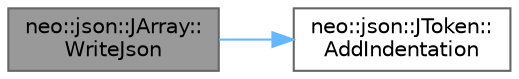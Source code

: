 digraph "neo::json::JArray::WriteJson"
{
 // LATEX_PDF_SIZE
  bgcolor="transparent";
  edge [fontname=Helvetica,fontsize=10,labelfontname=Helvetica,labelfontsize=10];
  node [fontname=Helvetica,fontsize=10,shape=box,height=0.2,width=0.4];
  rankdir="LR";
  Node1 [id="Node000001",label="neo::json::JArray::\lWriteJson",height=0.2,width=0.4,color="gray40", fillcolor="grey60", style="filled", fontcolor="black",tooltip="Writes this token to JSON output."];
  Node1 -> Node2 [id="edge1_Node000001_Node000002",color="steelblue1",style="solid",tooltip=" "];
  Node2 [id="Node000002",label="neo::json::JToken::\lAddIndentation",height=0.2,width=0.4,color="grey40", fillcolor="white", style="filled",URL="$classneo_1_1json_1_1_j_token.html#a1a8e9b1d2fe1b4e1aab211373ad5e42a",tooltip="Helper function to add indentation."];
}
